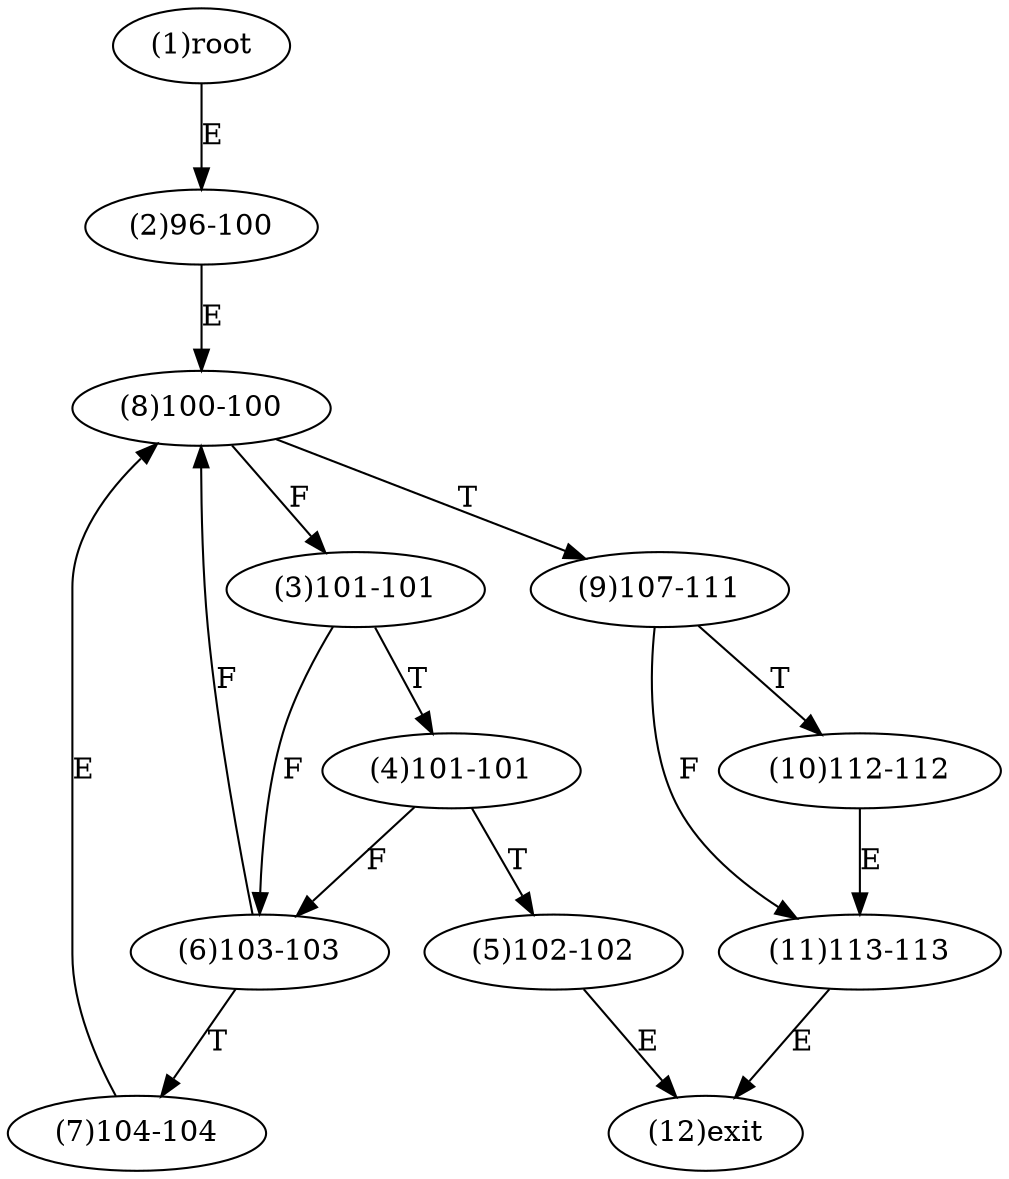 digraph "" { 
1[ label="(1)root"];
2[ label="(2)96-100"];
3[ label="(3)101-101"];
4[ label="(4)101-101"];
5[ label="(5)102-102"];
6[ label="(6)103-103"];
7[ label="(7)104-104"];
8[ label="(8)100-100"];
9[ label="(9)107-111"];
10[ label="(10)112-112"];
11[ label="(11)113-113"];
12[ label="(12)exit"];
1->2[ label="E"];
2->8[ label="E"];
3->6[ label="F"];
3->4[ label="T"];
4->6[ label="F"];
4->5[ label="T"];
5->12[ label="E"];
6->8[ label="F"];
6->7[ label="T"];
7->8[ label="E"];
8->3[ label="F"];
8->9[ label="T"];
9->11[ label="F"];
9->10[ label="T"];
10->11[ label="E"];
11->12[ label="E"];
}